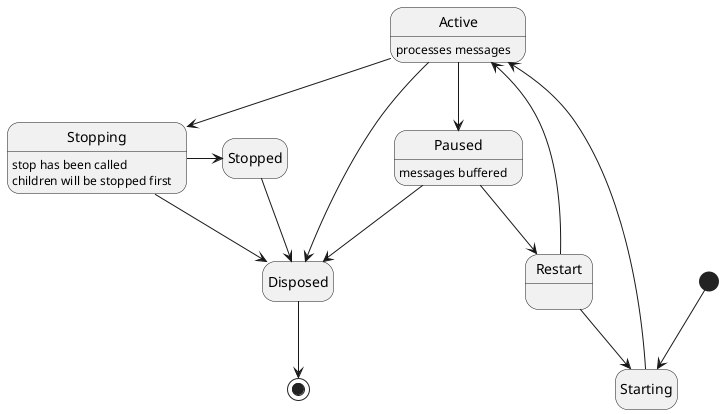 @startuml
hide empty description
[*] --> Starting 
Starting --> Active
Active --> Stopping
Stopping -> Stopped
Active --> Disposed
Stopping --> Disposed
Stopped --> Disposed
Active --> Paused
Paused --> Restart
Restart --> Starting
Paused --> Disposed
Restart --> Active
Disposed --> [*]

Active: processes messages
Stopping: stop has been called\nchildren will be stopped first
Paused: messages buffered
Restart: 

@enduml